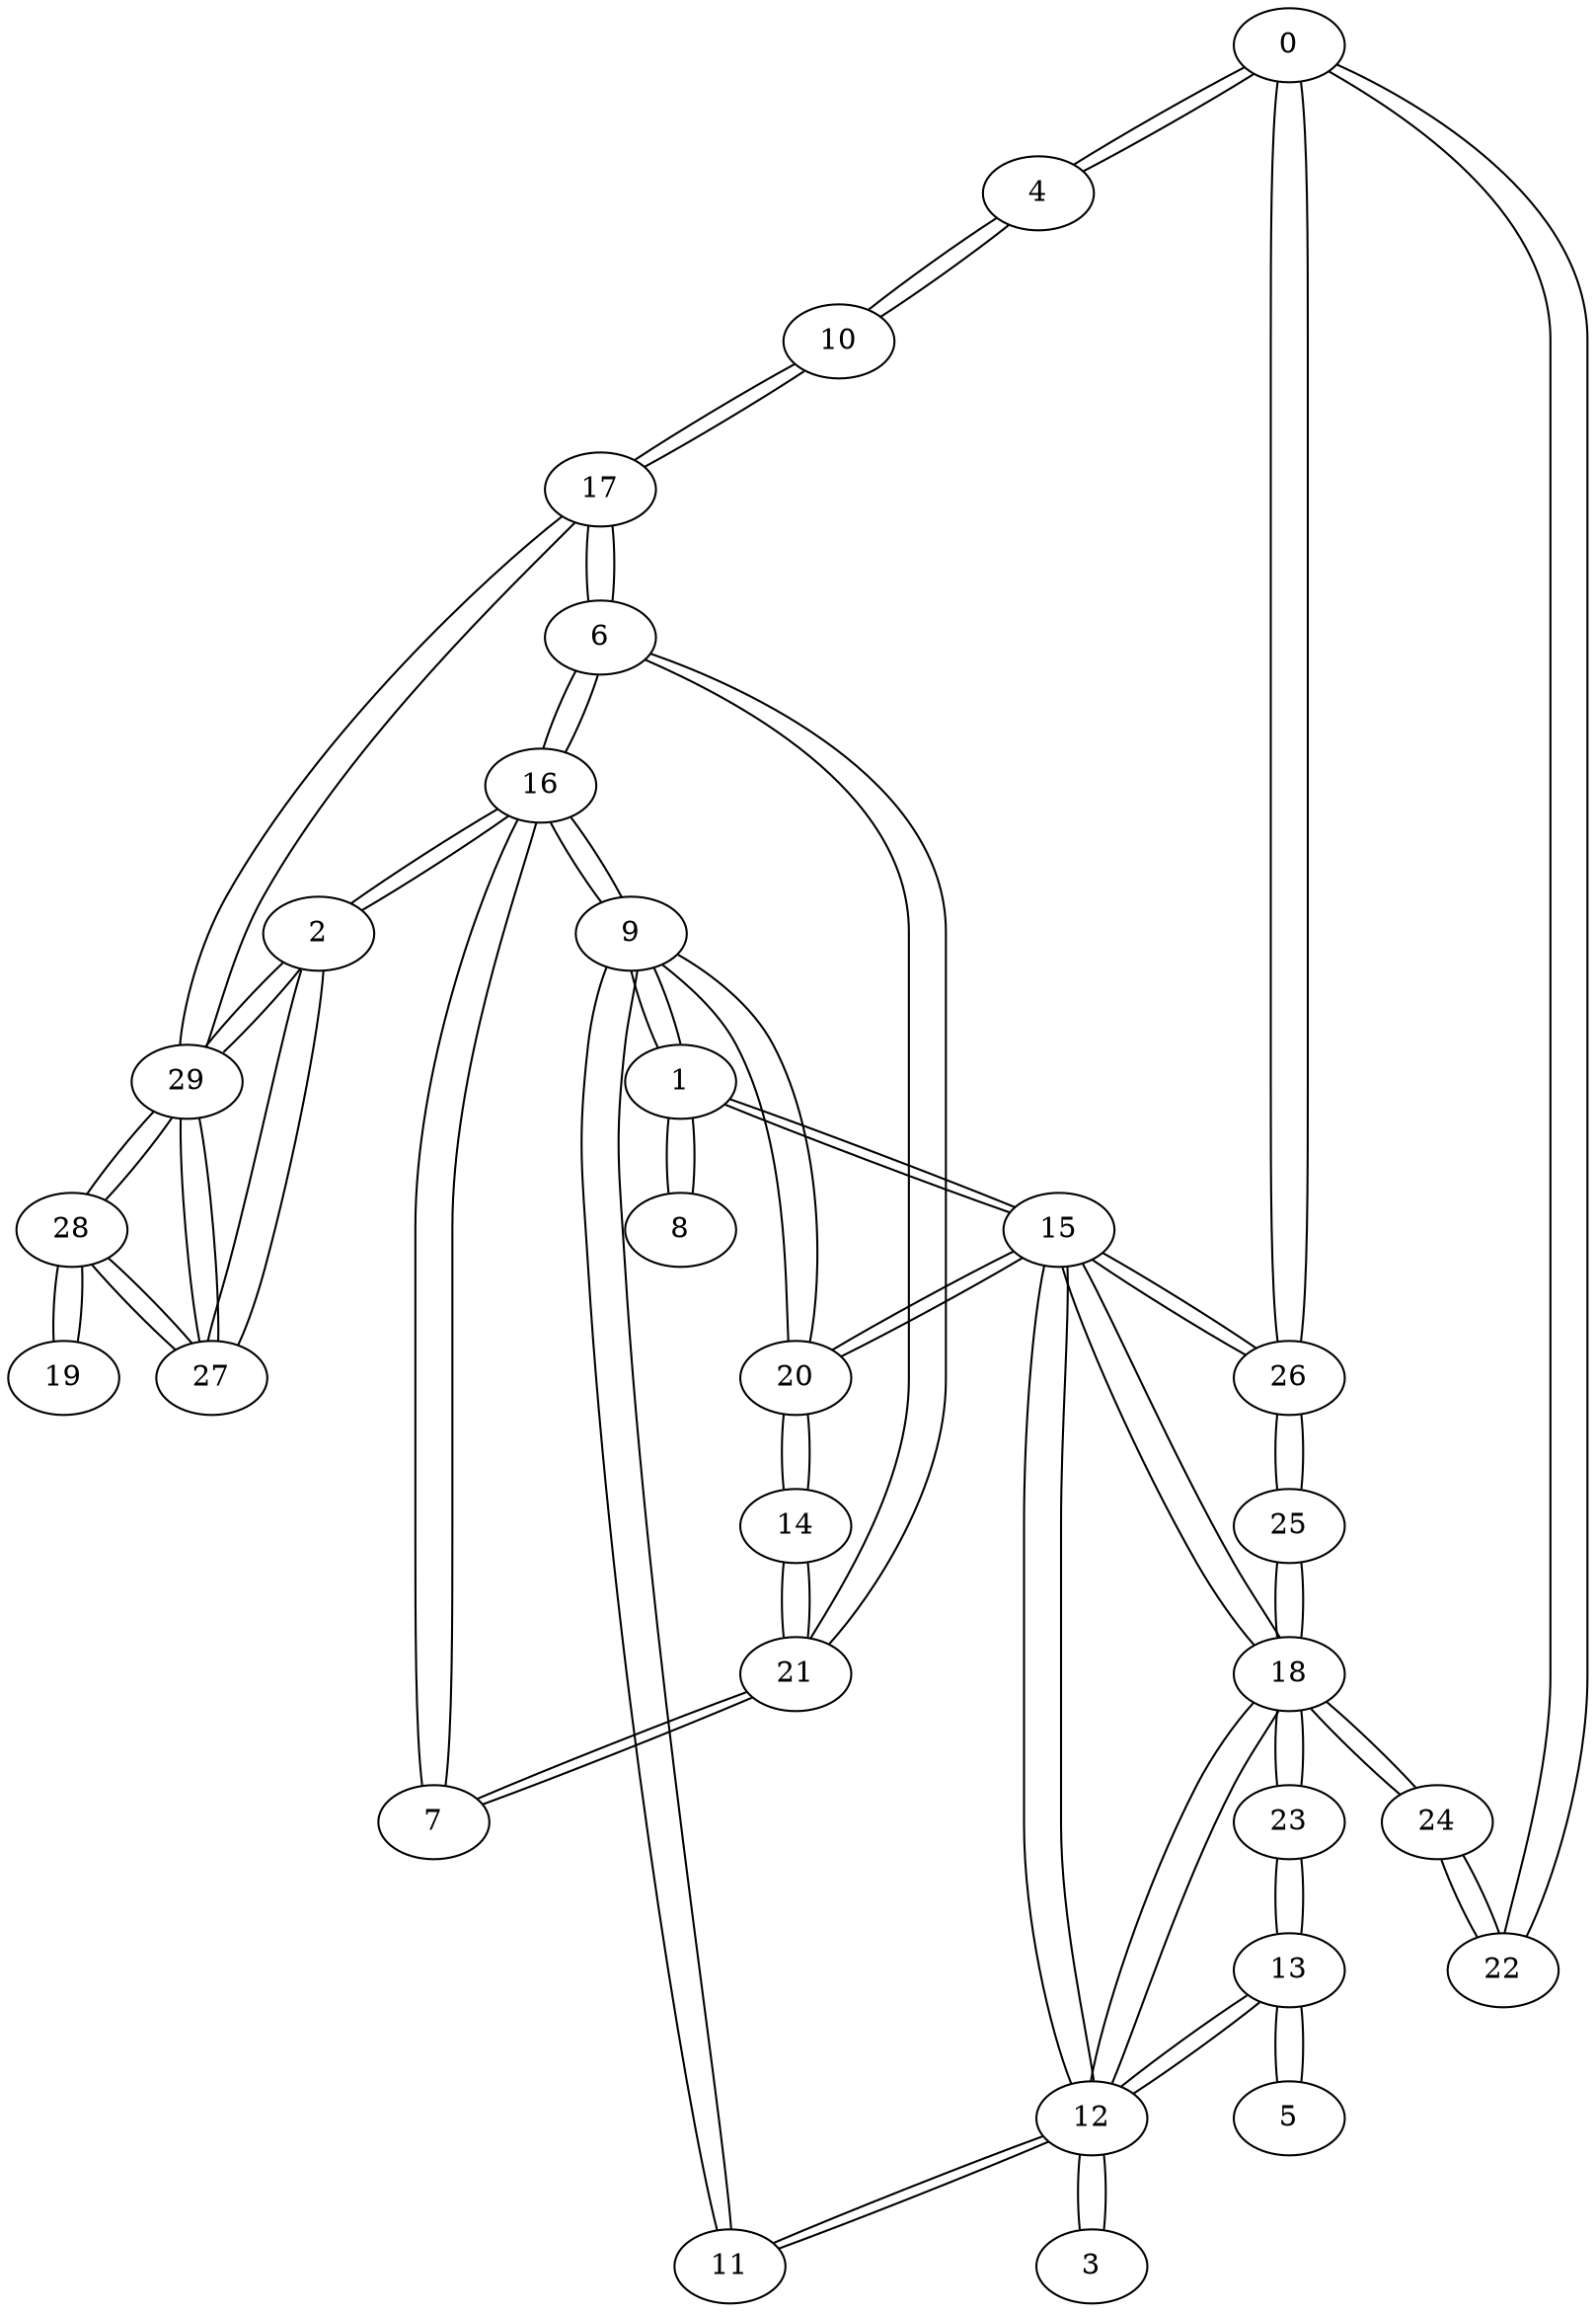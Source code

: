 graph {
  0 -- 4;
  0 -- 22;
  0 -- 26;
  4 -- 0;
  4 -- 10;
  22 -- 0;
  22 -- 24;
  26 -- 0;
  26 -- 15;
  26 -- 25;
  1 -- 8;
  1 -- 9;
  1 -- 15;
  8 -- 1;
  9 -- 1;
  9 -- 11;
  9 -- 16;
  9 -- 20;
  15 -- 1;
  15 -- 12;
  15 -- 18;
  15 -- 20;
  15 -- 26;
  2 -- 16;
  2 -- 27;
  2 -- 29;
  16 -- 2;
  16 -- 6;
  16 -- 7;
  16 -- 9;
  27 -- 2;
  27 -- 28;
  27 -- 29;
  29 -- 2;
  29 -- 17;
  29 -- 27;
  29 -- 28;
  3 -- 12;
  12 -- 3;
  12 -- 11;
  12 -- 13;
  12 -- 15;
  12 -- 18;
  10 -- 4;
  10 -- 17;
  5 -- 13;
  13 -- 5;
  13 -- 12;
  13 -- 23;
  6 -- 16;
  6 -- 17;
  6 -- 21;
  17 -- 6;
  17 -- 10;
  17 -- 29;
  21 -- 6;
  21 -- 7;
  21 -- 14;
  7 -- 16;
  7 -- 21;
  11 -- 9;
  11 -- 12;
  20 -- 9;
  20 -- 14;
  20 -- 15;
  18 -- 12;
  18 -- 15;
  18 -- 23;
  18 -- 24;
  18 -- 25;
  23 -- 13;
  23 -- 18;
  14 -- 20;
  14 -- 21;
  24 -- 18;
  24 -- 22;
  25 -- 18;
  25 -- 26;
  19 -- 28;
  28 -- 19;
  28 -- 27;
  28 -- 29;
}
